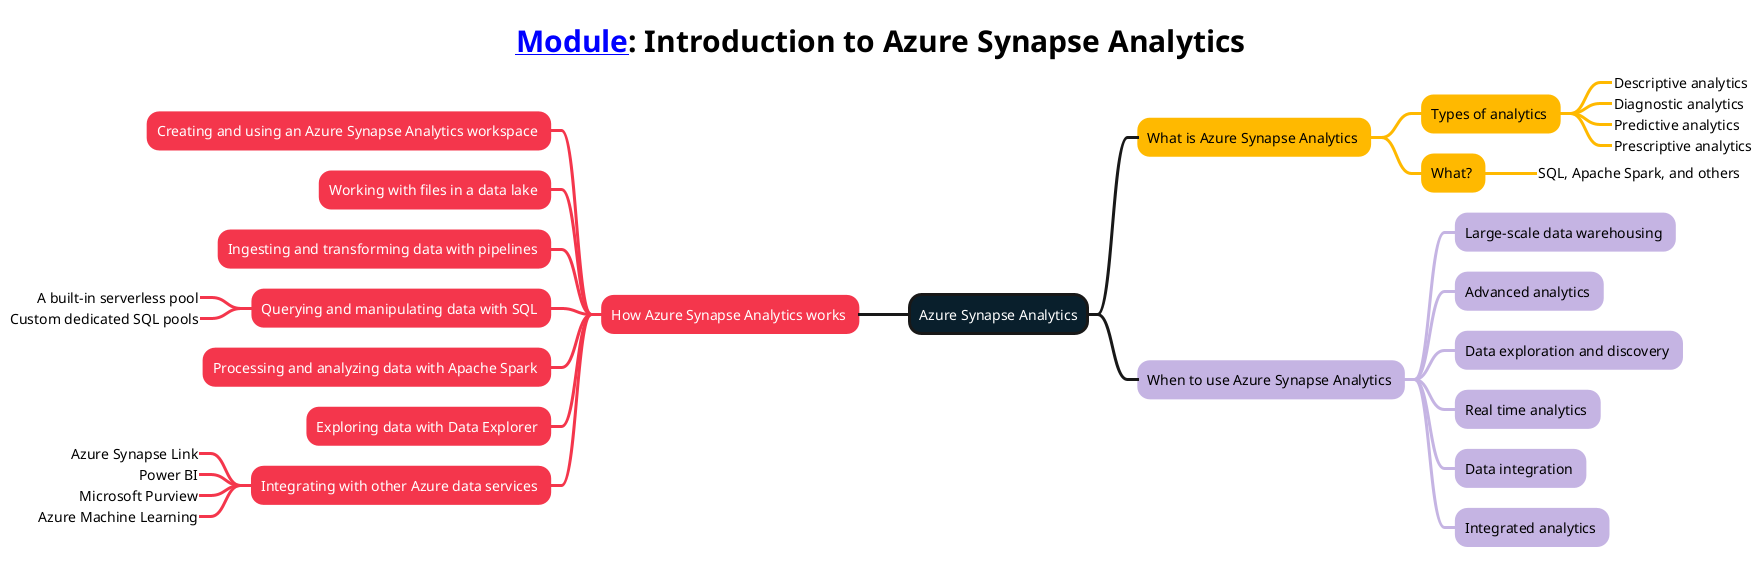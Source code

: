 @startmindmap
<style>
title {
        FontSize 30
        FontColor #000000
    }
mindmapDiagram {
    :depth(0) {
        BackgroundColor #091f2c
        FontColor #ffffff
        LineThickness 3.0
    }
    .topic1 {
        BackgroundColor #ffb900
        LineColor #ffb900
        LineThickness 3.0
        FontColor #000000
    }
    .topic2 {
        BackgroundColor #f4364c
        LineColor #f4364c
        LineThickness 3.0
        FontColor #ffffff
    }
    .topic3 {
        BackgroundColor #c5b4e3
        LineColor #c5b4e3
        LineThickness 3.0
        FontColor #000000
    }
    .topic4 {
        BackgroundColor #e1d3c7
        LineColor #e1d3c7
        LineThickness 3.0
        FontColor #000000
    }
    .topic5 {
        BackgroundColor #07641d
        LineColor #07641d
        LineThickness 3.0
        FontColor #ffffff
    }
}
</style>
title [[https://learn.microsoft.com/training/modules/introduction-azure-synapse-analytics/ Module]]: Introduction to Azure Synapse Analytics
+ Azure Synapse Analytics
++ What is Azure Synapse Analytics <<topic1>>
+++ Types of analytics <<topic1>>
++++_ Descriptive analytics
++++_ Diagnostic analytics
++++_ Predictive analytics
++++_ Prescriptive analytics
+++ What? <<topic1>>
++++_ SQL, Apache Spark, and others
-- How Azure Synapse Analytics works <<topic2>>
--- Creating and using an Azure Synapse Analytics workspace <<topic2>>
--- Working with files in a data lake <<topic2>>
--- Ingesting and transforming data with pipelines <<topic2>>
--- Querying and manipulating data with SQL <<topic2>>
----_ A built-in serverless pool
----_ Custom dedicated SQL pools
--- Processing and analyzing data with Apache Spark <<topic2>>
--- Exploring data with Data Explorer <<topic2>>
--- Integrating with other Azure data services <<topic2>>
----_ Azure Synapse Link
----_ Power BI
----_ Microsoft Purview
----_ Azure Machine Learning
++ When to use Azure Synapse Analytics <<topic3>>
+++ Large-scale data warehousing <<topic3>>
+++ Advanced analytics <<topic3>>
+++ Data exploration and discovery <<topic3>>
+++ Real time analytics <<topic3>>
+++ Data integration <<topic3>>
+++ Integrated analytics <<topic3>>
@endmindmap